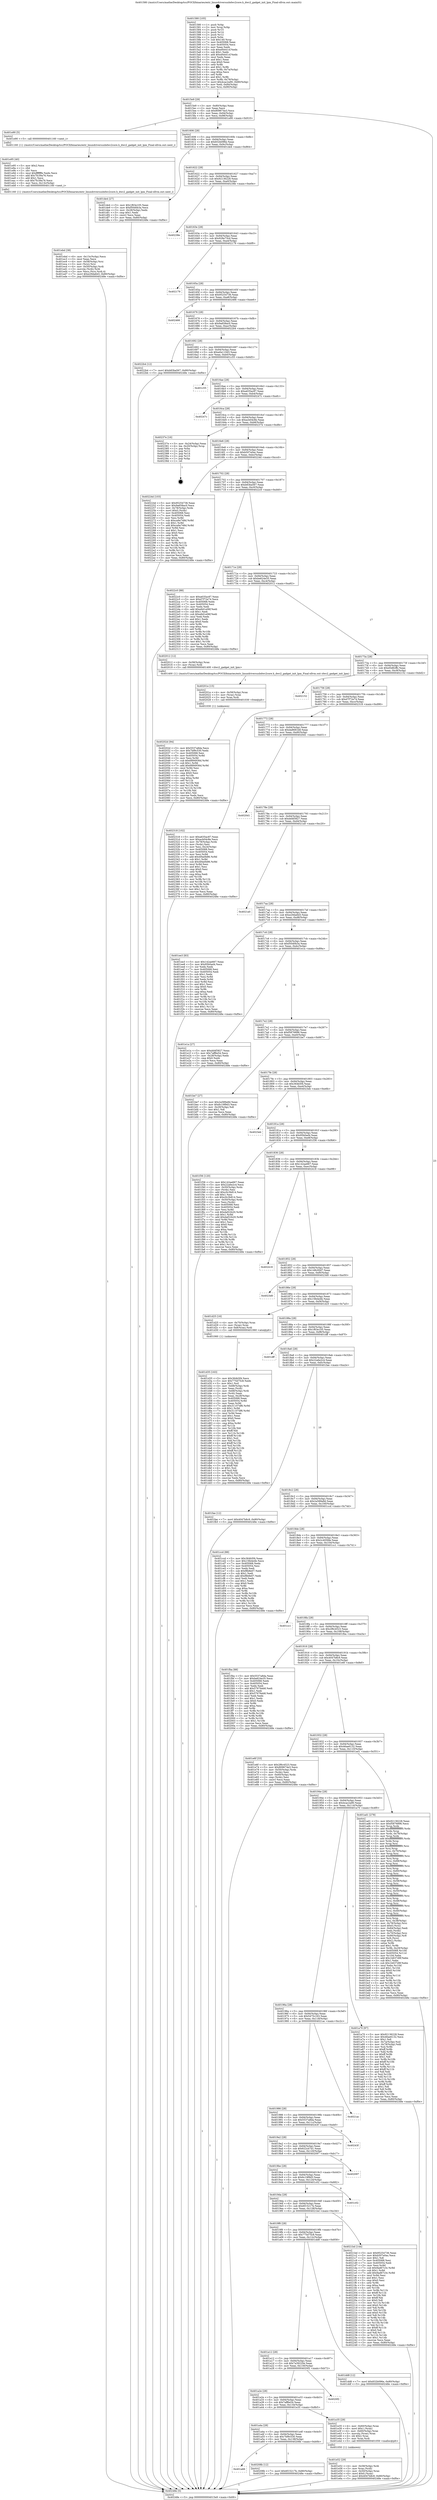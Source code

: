 digraph "0x401580" {
  label = "0x401580 (/mnt/c/Users/mathe/Desktop/tcc/POCII/binaries/extr_linuxdriversusbdwc2core.h_dwc2_gadget_init_lpm_Final-ollvm.out::main(0))"
  labelloc = "t"
  node[shape=record]

  Entry [label="",width=0.3,height=0.3,shape=circle,fillcolor=black,style=filled]
  "0x4015e9" [label="{
     0x4015e9 [29]\l
     | [instrs]\l
     &nbsp;&nbsp;0x4015e9 \<+3\>: mov -0x80(%rbp),%eax\l
     &nbsp;&nbsp;0x4015ec \<+2\>: mov %eax,%ecx\l
     &nbsp;&nbsp;0x4015ee \<+6\>: sub $0x809674e3,%ecx\l
     &nbsp;&nbsp;0x4015f4 \<+6\>: mov %eax,-0x94(%rbp)\l
     &nbsp;&nbsp;0x4015fa \<+6\>: mov %ecx,-0x98(%rbp)\l
     &nbsp;&nbsp;0x401600 \<+6\>: je 0000000000401e90 \<main+0x910\>\l
  }"]
  "0x401e90" [label="{
     0x401e90 [5]\l
     | [instrs]\l
     &nbsp;&nbsp;0x401e90 \<+5\>: call 0000000000401160 \<next_i\>\l
     | [calls]\l
     &nbsp;&nbsp;0x401160 \{1\} (/mnt/c/Users/mathe/Desktop/tcc/POCII/binaries/extr_linuxdriversusbdwc2core.h_dwc2_gadget_init_lpm_Final-ollvm.out::next_i)\l
  }"]
  "0x401606" [label="{
     0x401606 [28]\l
     | [instrs]\l
     &nbsp;&nbsp;0x401606 \<+5\>: jmp 000000000040160b \<main+0x8b\>\l
     &nbsp;&nbsp;0x40160b \<+6\>: mov -0x94(%rbp),%eax\l
     &nbsp;&nbsp;0x401611 \<+5\>: sub $0x832b096e,%eax\l
     &nbsp;&nbsp;0x401616 \<+6\>: mov %eax,-0x9c(%rbp)\l
     &nbsp;&nbsp;0x40161c \<+6\>: je 0000000000401de4 \<main+0x864\>\l
  }"]
  Exit [label="",width=0.3,height=0.3,shape=circle,fillcolor=black,style=filled,peripheries=2]
  "0x401de4" [label="{
     0x401de4 [27]\l
     | [instrs]\l
     &nbsp;&nbsp;0x401de4 \<+5\>: mov $0x1f63e105,%eax\l
     &nbsp;&nbsp;0x401de9 \<+5\>: mov $0xf50d0b3a,%ecx\l
     &nbsp;&nbsp;0x401dee \<+3\>: mov -0x28(%rbp),%edx\l
     &nbsp;&nbsp;0x401df1 \<+3\>: cmp $0x1,%edx\l
     &nbsp;&nbsp;0x401df4 \<+3\>: cmovl %ecx,%eax\l
     &nbsp;&nbsp;0x401df7 \<+3\>: mov %eax,-0x80(%rbp)\l
     &nbsp;&nbsp;0x401dfa \<+5\>: jmp 000000000040248e \<main+0xf0e\>\l
  }"]
  "0x401622" [label="{
     0x401622 [28]\l
     | [instrs]\l
     &nbsp;&nbsp;0x401622 \<+5\>: jmp 0000000000401627 \<main+0xa7\>\l
     &nbsp;&nbsp;0x401627 \<+6\>: mov -0x94(%rbp),%eax\l
     &nbsp;&nbsp;0x40162d \<+5\>: sub $0x92136228,%eax\l
     &nbsp;&nbsp;0x401632 \<+6\>: mov %eax,-0xa0(%rbp)\l
     &nbsp;&nbsp;0x401638 \<+6\>: je 000000000040238e \<main+0xe0e\>\l
  }"]
  "0x401a66" [label="{
     0x401a66\l
  }", style=dashed]
  "0x40238e" [label="{
     0x40238e\l
  }", style=dashed]
  "0x40163e" [label="{
     0x40163e [28]\l
     | [instrs]\l
     &nbsp;&nbsp;0x40163e \<+5\>: jmp 0000000000401643 \<main+0xc3\>\l
     &nbsp;&nbsp;0x401643 \<+6\>: mov -0x94(%rbp),%eax\l
     &nbsp;&nbsp;0x401649 \<+5\>: sub $0x928e73cd,%eax\l
     &nbsp;&nbsp;0x40164e \<+6\>: mov %eax,-0xa4(%rbp)\l
     &nbsp;&nbsp;0x401654 \<+6\>: je 0000000000402179 \<main+0xbf9\>\l
  }"]
  "0x40208b" [label="{
     0x40208b [12]\l
     | [instrs]\l
     &nbsp;&nbsp;0x40208b \<+7\>: movl $0x6f15217b,-0x80(%rbp)\l
     &nbsp;&nbsp;0x402092 \<+5\>: jmp 000000000040248e \<main+0xf0e\>\l
  }"]
  "0x402179" [label="{
     0x402179\l
  }", style=dashed]
  "0x40165a" [label="{
     0x40165a [28]\l
     | [instrs]\l
     &nbsp;&nbsp;0x40165a \<+5\>: jmp 000000000040165f \<main+0xdf\>\l
     &nbsp;&nbsp;0x40165f \<+6\>: mov -0x94(%rbp),%eax\l
     &nbsp;&nbsp;0x401665 \<+5\>: sub $0x95254736,%eax\l
     &nbsp;&nbsp;0x40166a \<+6\>: mov %eax,-0xa8(%rbp)\l
     &nbsp;&nbsp;0x401670 \<+6\>: je 0000000000402466 \<main+0xee6\>\l
  }"]
  "0x40202d" [label="{
     0x40202d [94]\l
     | [instrs]\l
     &nbsp;&nbsp;0x40202d \<+5\>: mov $0x5537a8da,%ecx\l
     &nbsp;&nbsp;0x402032 \<+5\>: mov $0x7bf9c530,%edx\l
     &nbsp;&nbsp;0x402037 \<+7\>: mov 0x405068,%esi\l
     &nbsp;&nbsp;0x40203e \<+8\>: mov 0x405054,%r8d\l
     &nbsp;&nbsp;0x402046 \<+3\>: mov %esi,%r9d\l
     &nbsp;&nbsp;0x402049 \<+7\>: sub $0x6894936d,%r9d\l
     &nbsp;&nbsp;0x402050 \<+4\>: sub $0x1,%r9d\l
     &nbsp;&nbsp;0x402054 \<+7\>: add $0x6894936d,%r9d\l
     &nbsp;&nbsp;0x40205b \<+4\>: imul %r9d,%esi\l
     &nbsp;&nbsp;0x40205f \<+3\>: and $0x1,%esi\l
     &nbsp;&nbsp;0x402062 \<+3\>: cmp $0x0,%esi\l
     &nbsp;&nbsp;0x402065 \<+4\>: sete %r10b\l
     &nbsp;&nbsp;0x402069 \<+4\>: cmp $0xa,%r8d\l
     &nbsp;&nbsp;0x40206d \<+4\>: setl %r11b\l
     &nbsp;&nbsp;0x402071 \<+3\>: mov %r10b,%bl\l
     &nbsp;&nbsp;0x402074 \<+3\>: and %r11b,%bl\l
     &nbsp;&nbsp;0x402077 \<+3\>: xor %r11b,%r10b\l
     &nbsp;&nbsp;0x40207a \<+3\>: or %r10b,%bl\l
     &nbsp;&nbsp;0x40207d \<+3\>: test $0x1,%bl\l
     &nbsp;&nbsp;0x402080 \<+3\>: cmovne %edx,%ecx\l
     &nbsp;&nbsp;0x402083 \<+3\>: mov %ecx,-0x80(%rbp)\l
     &nbsp;&nbsp;0x402086 \<+5\>: jmp 000000000040248e \<main+0xf0e\>\l
  }"]
  "0x402466" [label="{
     0x402466\l
  }", style=dashed]
  "0x401676" [label="{
     0x401676 [28]\l
     | [instrs]\l
     &nbsp;&nbsp;0x401676 \<+5\>: jmp 000000000040167b \<main+0xfb\>\l
     &nbsp;&nbsp;0x40167b \<+6\>: mov -0x94(%rbp),%eax\l
     &nbsp;&nbsp;0x401681 \<+5\>: sub $0x9a658ac0,%eax\l
     &nbsp;&nbsp;0x401686 \<+6\>: mov %eax,-0xac(%rbp)\l
     &nbsp;&nbsp;0x40168c \<+6\>: je 00000000004022b4 \<main+0xd34\>\l
  }"]
  "0x40201e" [label="{
     0x40201e [15]\l
     | [instrs]\l
     &nbsp;&nbsp;0x40201e \<+4\>: mov -0x58(%rbp),%rax\l
     &nbsp;&nbsp;0x402022 \<+3\>: mov (%rax),%rax\l
     &nbsp;&nbsp;0x402025 \<+3\>: mov %rax,%rdi\l
     &nbsp;&nbsp;0x402028 \<+5\>: call 0000000000401030 \<free@plt\>\l
     | [calls]\l
     &nbsp;&nbsp;0x401030 \{1\} (unknown)\l
  }"]
  "0x4022b4" [label="{
     0x4022b4 [12]\l
     | [instrs]\l
     &nbsp;&nbsp;0x4022b4 \<+7\>: movl $0xb83ba567,-0x80(%rbp)\l
     &nbsp;&nbsp;0x4022bb \<+5\>: jmp 000000000040248e \<main+0xf0e\>\l
  }"]
  "0x401692" [label="{
     0x401692 [28]\l
     | [instrs]\l
     &nbsp;&nbsp;0x401692 \<+5\>: jmp 0000000000401697 \<main+0x117\>\l
     &nbsp;&nbsp;0x401697 \<+6\>: mov -0x94(%rbp),%eax\l
     &nbsp;&nbsp;0x40169d \<+5\>: sub $0xa0a110d3,%eax\l
     &nbsp;&nbsp;0x4016a2 \<+6\>: mov %eax,-0xb0(%rbp)\l
     &nbsp;&nbsp;0x4016a8 \<+6\>: je 0000000000401c55 \<main+0x6d5\>\l
  }"]
  "0x401ebd" [label="{
     0x401ebd [38]\l
     | [instrs]\l
     &nbsp;&nbsp;0x401ebd \<+6\>: mov -0x13c(%rbp),%ecx\l
     &nbsp;&nbsp;0x401ec3 \<+3\>: imul %eax,%ecx\l
     &nbsp;&nbsp;0x401ec6 \<+4\>: mov -0x58(%rbp),%rsi\l
     &nbsp;&nbsp;0x401eca \<+3\>: mov (%rsi),%rsi\l
     &nbsp;&nbsp;0x401ecd \<+4\>: mov -0x50(%rbp),%rdi\l
     &nbsp;&nbsp;0x401ed1 \<+3\>: movslq (%rdi),%rdi\l
     &nbsp;&nbsp;0x401ed4 \<+3\>: mov %ecx,(%rsi,%rdi,4)\l
     &nbsp;&nbsp;0x401ed7 \<+7\>: movl $0xe29da6d3,-0x80(%rbp)\l
     &nbsp;&nbsp;0x401ede \<+5\>: jmp 000000000040248e \<main+0xf0e\>\l
  }"]
  "0x401c55" [label="{
     0x401c55\l
  }", style=dashed]
  "0x4016ae" [label="{
     0x4016ae [28]\l
     | [instrs]\l
     &nbsp;&nbsp;0x4016ae \<+5\>: jmp 00000000004016b3 \<main+0x133\>\l
     &nbsp;&nbsp;0x4016b3 \<+6\>: mov -0x94(%rbp),%eax\l
     &nbsp;&nbsp;0x4016b9 \<+5\>: sub $0xa635ac87,%eax\l
     &nbsp;&nbsp;0x4016be \<+6\>: mov %eax,-0xb4(%rbp)\l
     &nbsp;&nbsp;0x4016c4 \<+6\>: je 000000000040247c \<main+0xefc\>\l
  }"]
  "0x401e95" [label="{
     0x401e95 [40]\l
     | [instrs]\l
     &nbsp;&nbsp;0x401e95 \<+5\>: mov $0x2,%ecx\l
     &nbsp;&nbsp;0x401e9a \<+1\>: cltd\l
     &nbsp;&nbsp;0x401e9b \<+2\>: idiv %ecx\l
     &nbsp;&nbsp;0x401e9d \<+6\>: imul $0xfffffffe,%edx,%ecx\l
     &nbsp;&nbsp;0x401ea3 \<+6\>: add $0x7fc39a76,%ecx\l
     &nbsp;&nbsp;0x401ea9 \<+3\>: add $0x1,%ecx\l
     &nbsp;&nbsp;0x401eac \<+6\>: sub $0x7fc39a76,%ecx\l
     &nbsp;&nbsp;0x401eb2 \<+6\>: mov %ecx,-0x13c(%rbp)\l
     &nbsp;&nbsp;0x401eb8 \<+5\>: call 0000000000401160 \<next_i\>\l
     | [calls]\l
     &nbsp;&nbsp;0x401160 \{1\} (/mnt/c/Users/mathe/Desktop/tcc/POCII/binaries/extr_linuxdriversusbdwc2core.h_dwc2_gadget_init_lpm_Final-ollvm.out::next_i)\l
  }"]
  "0x40247c" [label="{
     0x40247c\l
  }", style=dashed]
  "0x4016ca" [label="{
     0x4016ca [28]\l
     | [instrs]\l
     &nbsp;&nbsp;0x4016ca \<+5\>: jmp 00000000004016cf \<main+0x14f\>\l
     &nbsp;&nbsp;0x4016cf \<+6\>: mov -0x94(%rbp),%eax\l
     &nbsp;&nbsp;0x4016d5 \<+5\>: sub $0xacb04c8e,%eax\l
     &nbsp;&nbsp;0x4016da \<+6\>: mov %eax,-0xb8(%rbp)\l
     &nbsp;&nbsp;0x4016e0 \<+6\>: je 000000000040237e \<main+0xdfe\>\l
  }"]
  "0x401e52" [label="{
     0x401e52 [29]\l
     | [instrs]\l
     &nbsp;&nbsp;0x401e52 \<+4\>: mov -0x58(%rbp),%rdi\l
     &nbsp;&nbsp;0x401e56 \<+3\>: mov %rax,(%rdi)\l
     &nbsp;&nbsp;0x401e59 \<+4\>: mov -0x50(%rbp),%rax\l
     &nbsp;&nbsp;0x401e5d \<+6\>: movl $0x0,(%rax)\l
     &nbsp;&nbsp;0x401e63 \<+7\>: movl $0x4047b8c9,-0x80(%rbp)\l
     &nbsp;&nbsp;0x401e6a \<+5\>: jmp 000000000040248e \<main+0xf0e\>\l
  }"]
  "0x40237e" [label="{
     0x40237e [16]\l
     | [instrs]\l
     &nbsp;&nbsp;0x40237e \<+3\>: mov -0x24(%rbp),%eax\l
     &nbsp;&nbsp;0x402381 \<+4\>: lea -0x20(%rbp),%rsp\l
     &nbsp;&nbsp;0x402385 \<+1\>: pop %rbx\l
     &nbsp;&nbsp;0x402386 \<+2\>: pop %r12\l
     &nbsp;&nbsp;0x402388 \<+2\>: pop %r14\l
     &nbsp;&nbsp;0x40238a \<+2\>: pop %r15\l
     &nbsp;&nbsp;0x40238c \<+1\>: pop %rbp\l
     &nbsp;&nbsp;0x40238d \<+1\>: ret\l
  }"]
  "0x4016e6" [label="{
     0x4016e6 [28]\l
     | [instrs]\l
     &nbsp;&nbsp;0x4016e6 \<+5\>: jmp 00000000004016eb \<main+0x16b\>\l
     &nbsp;&nbsp;0x4016eb \<+6\>: mov -0x94(%rbp),%eax\l
     &nbsp;&nbsp;0x4016f1 \<+5\>: sub $0xb507e0ac,%eax\l
     &nbsp;&nbsp;0x4016f6 \<+6\>: mov %eax,-0xbc(%rbp)\l
     &nbsp;&nbsp;0x4016fc \<+6\>: je 000000000040224d \<main+0xccd\>\l
  }"]
  "0x401a4a" [label="{
     0x401a4a [28]\l
     | [instrs]\l
     &nbsp;&nbsp;0x401a4a \<+5\>: jmp 0000000000401a4f \<main+0x4cf\>\l
     &nbsp;&nbsp;0x401a4f \<+6\>: mov -0x94(%rbp),%eax\l
     &nbsp;&nbsp;0x401a55 \<+5\>: sub $0x7bf9c530,%eax\l
     &nbsp;&nbsp;0x401a5a \<+6\>: mov %eax,-0x138(%rbp)\l
     &nbsp;&nbsp;0x401a60 \<+6\>: je 000000000040208b \<main+0xb0b\>\l
  }"]
  "0x40224d" [label="{
     0x40224d [103]\l
     | [instrs]\l
     &nbsp;&nbsp;0x40224d \<+5\>: mov $0x95254736,%eax\l
     &nbsp;&nbsp;0x402252 \<+5\>: mov $0x9a658ac0,%ecx\l
     &nbsp;&nbsp;0x402257 \<+4\>: mov -0x78(%rbp),%rdx\l
     &nbsp;&nbsp;0x40225b \<+6\>: movl $0x0,(%rdx)\l
     &nbsp;&nbsp;0x402261 \<+7\>: mov 0x405068,%esi\l
     &nbsp;&nbsp;0x402268 \<+7\>: mov 0x405054,%edi\l
     &nbsp;&nbsp;0x40226f \<+3\>: mov %esi,%r8d\l
     &nbsp;&nbsp;0x402272 \<+7\>: sub $0xca9a748d,%r8d\l
     &nbsp;&nbsp;0x402279 \<+4\>: sub $0x1,%r8d\l
     &nbsp;&nbsp;0x40227d \<+7\>: add $0xca9a748d,%r8d\l
     &nbsp;&nbsp;0x402284 \<+4\>: imul %r8d,%esi\l
     &nbsp;&nbsp;0x402288 \<+3\>: and $0x1,%esi\l
     &nbsp;&nbsp;0x40228b \<+3\>: cmp $0x0,%esi\l
     &nbsp;&nbsp;0x40228e \<+4\>: sete %r9b\l
     &nbsp;&nbsp;0x402292 \<+3\>: cmp $0xa,%edi\l
     &nbsp;&nbsp;0x402295 \<+4\>: setl %r10b\l
     &nbsp;&nbsp;0x402299 \<+3\>: mov %r9b,%r11b\l
     &nbsp;&nbsp;0x40229c \<+3\>: and %r10b,%r11b\l
     &nbsp;&nbsp;0x40229f \<+3\>: xor %r10b,%r9b\l
     &nbsp;&nbsp;0x4022a2 \<+3\>: or %r9b,%r11b\l
     &nbsp;&nbsp;0x4022a5 \<+4\>: test $0x1,%r11b\l
     &nbsp;&nbsp;0x4022a9 \<+3\>: cmovne %ecx,%eax\l
     &nbsp;&nbsp;0x4022ac \<+3\>: mov %eax,-0x80(%rbp)\l
     &nbsp;&nbsp;0x4022af \<+5\>: jmp 000000000040248e \<main+0xf0e\>\l
  }"]
  "0x401702" [label="{
     0x401702 [28]\l
     | [instrs]\l
     &nbsp;&nbsp;0x401702 \<+5\>: jmp 0000000000401707 \<main+0x187\>\l
     &nbsp;&nbsp;0x401707 \<+6\>: mov -0x94(%rbp),%eax\l
     &nbsp;&nbsp;0x40170d \<+5\>: sub $0xb83ba567,%eax\l
     &nbsp;&nbsp;0x401712 \<+6\>: mov %eax,-0xc0(%rbp)\l
     &nbsp;&nbsp;0x401718 \<+6\>: je 00000000004022c0 \<main+0xd40\>\l
  }"]
  "0x401e35" [label="{
     0x401e35 [29]\l
     | [instrs]\l
     &nbsp;&nbsp;0x401e35 \<+4\>: mov -0x60(%rbp),%rax\l
     &nbsp;&nbsp;0x401e39 \<+6\>: movl $0x1,(%rax)\l
     &nbsp;&nbsp;0x401e3f \<+4\>: mov -0x60(%rbp),%rax\l
     &nbsp;&nbsp;0x401e43 \<+3\>: movslq (%rax),%rax\l
     &nbsp;&nbsp;0x401e46 \<+4\>: shl $0x2,%rax\l
     &nbsp;&nbsp;0x401e4a \<+3\>: mov %rax,%rdi\l
     &nbsp;&nbsp;0x401e4d \<+5\>: call 0000000000401050 \<malloc@plt\>\l
     | [calls]\l
     &nbsp;&nbsp;0x401050 \{1\} (unknown)\l
  }"]
  "0x4022c0" [label="{
     0x4022c0 [88]\l
     | [instrs]\l
     &nbsp;&nbsp;0x4022c0 \<+5\>: mov $0xa635ac87,%eax\l
     &nbsp;&nbsp;0x4022c5 \<+5\>: mov $0xd7f72e74,%ecx\l
     &nbsp;&nbsp;0x4022ca \<+7\>: mov 0x405068,%edx\l
     &nbsp;&nbsp;0x4022d1 \<+7\>: mov 0x405054,%esi\l
     &nbsp;&nbsp;0x4022d8 \<+2\>: mov %edx,%edi\l
     &nbsp;&nbsp;0x4022da \<+6\>: add $0xe6d1e06f,%edi\l
     &nbsp;&nbsp;0x4022e0 \<+3\>: sub $0x1,%edi\l
     &nbsp;&nbsp;0x4022e3 \<+6\>: sub $0xe6d1e06f,%edi\l
     &nbsp;&nbsp;0x4022e9 \<+3\>: imul %edi,%edx\l
     &nbsp;&nbsp;0x4022ec \<+3\>: and $0x1,%edx\l
     &nbsp;&nbsp;0x4022ef \<+3\>: cmp $0x0,%edx\l
     &nbsp;&nbsp;0x4022f2 \<+4\>: sete %r8b\l
     &nbsp;&nbsp;0x4022f6 \<+3\>: cmp $0xa,%esi\l
     &nbsp;&nbsp;0x4022f9 \<+4\>: setl %r9b\l
     &nbsp;&nbsp;0x4022fd \<+3\>: mov %r8b,%r10b\l
     &nbsp;&nbsp;0x402300 \<+3\>: and %r9b,%r10b\l
     &nbsp;&nbsp;0x402303 \<+3\>: xor %r9b,%r8b\l
     &nbsp;&nbsp;0x402306 \<+3\>: or %r8b,%r10b\l
     &nbsp;&nbsp;0x402309 \<+4\>: test $0x1,%r10b\l
     &nbsp;&nbsp;0x40230d \<+3\>: cmovne %ecx,%eax\l
     &nbsp;&nbsp;0x402310 \<+3\>: mov %eax,-0x80(%rbp)\l
     &nbsp;&nbsp;0x402313 \<+5\>: jmp 000000000040248e \<main+0xf0e\>\l
  }"]
  "0x40171e" [label="{
     0x40171e [28]\l
     | [instrs]\l
     &nbsp;&nbsp;0x40171e \<+5\>: jmp 0000000000401723 \<main+0x1a3\>\l
     &nbsp;&nbsp;0x401723 \<+6\>: mov -0x94(%rbp),%eax\l
     &nbsp;&nbsp;0x401729 \<+5\>: sub $0xbe624e35,%eax\l
     &nbsp;&nbsp;0x40172e \<+6\>: mov %eax,-0xc4(%rbp)\l
     &nbsp;&nbsp;0x401734 \<+6\>: je 0000000000402012 \<main+0xa92\>\l
  }"]
  "0x401a2e" [label="{
     0x401a2e [28]\l
     | [instrs]\l
     &nbsp;&nbsp;0x401a2e \<+5\>: jmp 0000000000401a33 \<main+0x4b3\>\l
     &nbsp;&nbsp;0x401a33 \<+6\>: mov -0x94(%rbp),%eax\l
     &nbsp;&nbsp;0x401a39 \<+5\>: sub $0x7aff6e54,%eax\l
     &nbsp;&nbsp;0x401a3e \<+6\>: mov %eax,-0x134(%rbp)\l
     &nbsp;&nbsp;0x401a44 \<+6\>: je 0000000000401e35 \<main+0x8b5\>\l
  }"]
  "0x402012" [label="{
     0x402012 [12]\l
     | [instrs]\l
     &nbsp;&nbsp;0x402012 \<+4\>: mov -0x58(%rbp),%rax\l
     &nbsp;&nbsp;0x402016 \<+3\>: mov (%rax),%rdi\l
     &nbsp;&nbsp;0x402019 \<+5\>: call 0000000000401400 \<dwc2_gadget_init_lpm\>\l
     | [calls]\l
     &nbsp;&nbsp;0x401400 \{1\} (/mnt/c/Users/mathe/Desktop/tcc/POCII/binaries/extr_linuxdriversusbdwc2core.h_dwc2_gadget_init_lpm_Final-ollvm.out::dwc2_gadget_init_lpm)\l
  }"]
  "0x40173a" [label="{
     0x40173a [28]\l
     | [instrs]\l
     &nbsp;&nbsp;0x40173a \<+5\>: jmp 000000000040173f \<main+0x1bf\>\l
     &nbsp;&nbsp;0x40173f \<+6\>: mov -0x94(%rbp),%eax\l
     &nbsp;&nbsp;0x401745 \<+5\>: sub $0xd5d82ffc,%eax\l
     &nbsp;&nbsp;0x40174a \<+6\>: mov %eax,-0xc8(%rbp)\l
     &nbsp;&nbsp;0x401750 \<+6\>: je 0000000000402152 \<main+0xbd2\>\l
  }"]
  "0x4020f2" [label="{
     0x4020f2\l
  }", style=dashed]
  "0x402152" [label="{
     0x402152\l
  }", style=dashed]
  "0x401756" [label="{
     0x401756 [28]\l
     | [instrs]\l
     &nbsp;&nbsp;0x401756 \<+5\>: jmp 000000000040175b \<main+0x1db\>\l
     &nbsp;&nbsp;0x40175b \<+6\>: mov -0x94(%rbp),%eax\l
     &nbsp;&nbsp;0x401761 \<+5\>: sub $0xd7f72e74,%eax\l
     &nbsp;&nbsp;0x401766 \<+6\>: mov %eax,-0xcc(%rbp)\l
     &nbsp;&nbsp;0x40176c \<+6\>: je 0000000000402318 \<main+0xd98\>\l
  }"]
  "0x401a12" [label="{
     0x401a12 [28]\l
     | [instrs]\l
     &nbsp;&nbsp;0x401a12 \<+5\>: jmp 0000000000401a17 \<main+0x497\>\l
     &nbsp;&nbsp;0x401a17 \<+6\>: mov -0x94(%rbp),%eax\l
     &nbsp;&nbsp;0x401a1d \<+5\>: sub $0x7a39220e,%eax\l
     &nbsp;&nbsp;0x401a22 \<+6\>: mov %eax,-0x130(%rbp)\l
     &nbsp;&nbsp;0x401a28 \<+6\>: je 00000000004020f2 \<main+0xb72\>\l
  }"]
  "0x402318" [label="{
     0x402318 [102]\l
     | [instrs]\l
     &nbsp;&nbsp;0x402318 \<+5\>: mov $0xa635ac87,%eax\l
     &nbsp;&nbsp;0x40231d \<+5\>: mov $0xacb04c8e,%ecx\l
     &nbsp;&nbsp;0x402322 \<+4\>: mov -0x78(%rbp),%rdx\l
     &nbsp;&nbsp;0x402326 \<+2\>: mov (%rdx),%esi\l
     &nbsp;&nbsp;0x402328 \<+3\>: mov %esi,-0x24(%rbp)\l
     &nbsp;&nbsp;0x40232b \<+7\>: mov 0x405068,%esi\l
     &nbsp;&nbsp;0x402332 \<+7\>: mov 0x405054,%edi\l
     &nbsp;&nbsp;0x402339 \<+3\>: mov %esi,%r8d\l
     &nbsp;&nbsp;0x40233c \<+7\>: add $0x4f4a0b86,%r8d\l
     &nbsp;&nbsp;0x402343 \<+4\>: sub $0x1,%r8d\l
     &nbsp;&nbsp;0x402347 \<+7\>: sub $0x4f4a0b86,%r8d\l
     &nbsp;&nbsp;0x40234e \<+4\>: imul %r8d,%esi\l
     &nbsp;&nbsp;0x402352 \<+3\>: and $0x1,%esi\l
     &nbsp;&nbsp;0x402355 \<+3\>: cmp $0x0,%esi\l
     &nbsp;&nbsp;0x402358 \<+4\>: sete %r9b\l
     &nbsp;&nbsp;0x40235c \<+3\>: cmp $0xa,%edi\l
     &nbsp;&nbsp;0x40235f \<+4\>: setl %r10b\l
     &nbsp;&nbsp;0x402363 \<+3\>: mov %r9b,%r11b\l
     &nbsp;&nbsp;0x402366 \<+3\>: and %r10b,%r11b\l
     &nbsp;&nbsp;0x402369 \<+3\>: xor %r10b,%r9b\l
     &nbsp;&nbsp;0x40236c \<+3\>: or %r9b,%r11b\l
     &nbsp;&nbsp;0x40236f \<+4\>: test $0x1,%r11b\l
     &nbsp;&nbsp;0x402373 \<+3\>: cmovne %ecx,%eax\l
     &nbsp;&nbsp;0x402376 \<+3\>: mov %eax,-0x80(%rbp)\l
     &nbsp;&nbsp;0x402379 \<+5\>: jmp 000000000040248e \<main+0xf0e\>\l
  }"]
  "0x401772" [label="{
     0x401772 [28]\l
     | [instrs]\l
     &nbsp;&nbsp;0x401772 \<+5\>: jmp 0000000000401777 \<main+0x1f7\>\l
     &nbsp;&nbsp;0x401777 \<+6\>: mov -0x94(%rbp),%eax\l
     &nbsp;&nbsp;0x40177d \<+5\>: sub $0xda8681b8,%eax\l
     &nbsp;&nbsp;0x401782 \<+6\>: mov %eax,-0xd0(%rbp)\l
     &nbsp;&nbsp;0x401788 \<+6\>: je 00000000004020d1 \<main+0xb51\>\l
  }"]
  "0x401dd8" [label="{
     0x401dd8 [12]\l
     | [instrs]\l
     &nbsp;&nbsp;0x401dd8 \<+7\>: movl $0x832b096e,-0x80(%rbp)\l
     &nbsp;&nbsp;0x401ddf \<+5\>: jmp 000000000040248e \<main+0xf0e\>\l
  }"]
  "0x4020d1" [label="{
     0x4020d1\l
  }", style=dashed]
  "0x40178e" [label="{
     0x40178e [28]\l
     | [instrs]\l
     &nbsp;&nbsp;0x40178e \<+5\>: jmp 0000000000401793 \<main+0x213\>\l
     &nbsp;&nbsp;0x401793 \<+6\>: mov -0x94(%rbp),%eax\l
     &nbsp;&nbsp;0x401799 \<+5\>: sub $0xdd4f3827,%eax\l
     &nbsp;&nbsp;0x40179e \<+6\>: mov %eax,-0xd4(%rbp)\l
     &nbsp;&nbsp;0x4017a4 \<+6\>: je 00000000004021a0 \<main+0xc20\>\l
  }"]
  "0x4019f6" [label="{
     0x4019f6 [28]\l
     | [instrs]\l
     &nbsp;&nbsp;0x4019f6 \<+5\>: jmp 00000000004019fb \<main+0x47b\>\l
     &nbsp;&nbsp;0x4019fb \<+6\>: mov -0x94(%rbp),%eax\l
     &nbsp;&nbsp;0x401a01 \<+5\>: sub $0x775d75c8,%eax\l
     &nbsp;&nbsp;0x401a06 \<+6\>: mov %eax,-0x12c(%rbp)\l
     &nbsp;&nbsp;0x401a0c \<+6\>: je 0000000000401dd8 \<main+0x858\>\l
  }"]
  "0x4021a0" [label="{
     0x4021a0\l
  }", style=dashed]
  "0x4017aa" [label="{
     0x4017aa [28]\l
     | [instrs]\l
     &nbsp;&nbsp;0x4017aa \<+5\>: jmp 00000000004017af \<main+0x22f\>\l
     &nbsp;&nbsp;0x4017af \<+6\>: mov -0x94(%rbp),%eax\l
     &nbsp;&nbsp;0x4017b5 \<+5\>: sub $0xe29da6d3,%eax\l
     &nbsp;&nbsp;0x4017ba \<+6\>: mov %eax,-0xd8(%rbp)\l
     &nbsp;&nbsp;0x4017c0 \<+6\>: je 0000000000401ee3 \<main+0x963\>\l
  }"]
  "0x4021bd" [label="{
     0x4021bd [144]\l
     | [instrs]\l
     &nbsp;&nbsp;0x4021bd \<+5\>: mov $0x95254736,%eax\l
     &nbsp;&nbsp;0x4021c2 \<+5\>: mov $0xb507e0ac,%ecx\l
     &nbsp;&nbsp;0x4021c7 \<+2\>: mov $0x1,%dl\l
     &nbsp;&nbsp;0x4021c9 \<+7\>: mov 0x405068,%esi\l
     &nbsp;&nbsp;0x4021d0 \<+7\>: mov 0x405054,%edi\l
     &nbsp;&nbsp;0x4021d7 \<+3\>: mov %esi,%r8d\l
     &nbsp;&nbsp;0x4021da \<+7\>: sub $0x9ad67c3c,%r8d\l
     &nbsp;&nbsp;0x4021e1 \<+4\>: sub $0x1,%r8d\l
     &nbsp;&nbsp;0x4021e5 \<+7\>: add $0x9ad67c3c,%r8d\l
     &nbsp;&nbsp;0x4021ec \<+4\>: imul %r8d,%esi\l
     &nbsp;&nbsp;0x4021f0 \<+3\>: and $0x1,%esi\l
     &nbsp;&nbsp;0x4021f3 \<+3\>: cmp $0x0,%esi\l
     &nbsp;&nbsp;0x4021f6 \<+4\>: sete %r9b\l
     &nbsp;&nbsp;0x4021fa \<+3\>: cmp $0xa,%edi\l
     &nbsp;&nbsp;0x4021fd \<+4\>: setl %r10b\l
     &nbsp;&nbsp;0x402201 \<+3\>: mov %r9b,%r11b\l
     &nbsp;&nbsp;0x402204 \<+4\>: xor $0xff,%r11b\l
     &nbsp;&nbsp;0x402208 \<+3\>: mov %r10b,%bl\l
     &nbsp;&nbsp;0x40220b \<+3\>: xor $0xff,%bl\l
     &nbsp;&nbsp;0x40220e \<+3\>: xor $0x0,%dl\l
     &nbsp;&nbsp;0x402211 \<+3\>: mov %r11b,%r14b\l
     &nbsp;&nbsp;0x402214 \<+4\>: and $0x0,%r14b\l
     &nbsp;&nbsp;0x402218 \<+3\>: and %dl,%r9b\l
     &nbsp;&nbsp;0x40221b \<+3\>: mov %bl,%r15b\l
     &nbsp;&nbsp;0x40221e \<+4\>: and $0x0,%r15b\l
     &nbsp;&nbsp;0x402222 \<+3\>: and %dl,%r10b\l
     &nbsp;&nbsp;0x402225 \<+3\>: or %r9b,%r14b\l
     &nbsp;&nbsp;0x402228 \<+3\>: or %r10b,%r15b\l
     &nbsp;&nbsp;0x40222b \<+3\>: xor %r15b,%r14b\l
     &nbsp;&nbsp;0x40222e \<+3\>: or %bl,%r11b\l
     &nbsp;&nbsp;0x402231 \<+4\>: xor $0xff,%r11b\l
     &nbsp;&nbsp;0x402235 \<+3\>: or $0x0,%dl\l
     &nbsp;&nbsp;0x402238 \<+3\>: and %dl,%r11b\l
     &nbsp;&nbsp;0x40223b \<+3\>: or %r11b,%r14b\l
     &nbsp;&nbsp;0x40223e \<+4\>: test $0x1,%r14b\l
     &nbsp;&nbsp;0x402242 \<+3\>: cmovne %ecx,%eax\l
     &nbsp;&nbsp;0x402245 \<+3\>: mov %eax,-0x80(%rbp)\l
     &nbsp;&nbsp;0x402248 \<+5\>: jmp 000000000040248e \<main+0xf0e\>\l
  }"]
  "0x401ee3" [label="{
     0x401ee3 [83]\l
     | [instrs]\l
     &nbsp;&nbsp;0x401ee3 \<+5\>: mov $0x142ae667,%eax\l
     &nbsp;&nbsp;0x401ee8 \<+5\>: mov $0x95b0ad4,%ecx\l
     &nbsp;&nbsp;0x401eed \<+2\>: xor %edx,%edx\l
     &nbsp;&nbsp;0x401eef \<+7\>: mov 0x405068,%esi\l
     &nbsp;&nbsp;0x401ef6 \<+7\>: mov 0x405054,%edi\l
     &nbsp;&nbsp;0x401efd \<+3\>: sub $0x1,%edx\l
     &nbsp;&nbsp;0x401f00 \<+3\>: mov %esi,%r8d\l
     &nbsp;&nbsp;0x401f03 \<+3\>: add %edx,%r8d\l
     &nbsp;&nbsp;0x401f06 \<+4\>: imul %r8d,%esi\l
     &nbsp;&nbsp;0x401f0a \<+3\>: and $0x1,%esi\l
     &nbsp;&nbsp;0x401f0d \<+3\>: cmp $0x0,%esi\l
     &nbsp;&nbsp;0x401f10 \<+4\>: sete %r9b\l
     &nbsp;&nbsp;0x401f14 \<+3\>: cmp $0xa,%edi\l
     &nbsp;&nbsp;0x401f17 \<+4\>: setl %r10b\l
     &nbsp;&nbsp;0x401f1b \<+3\>: mov %r9b,%r11b\l
     &nbsp;&nbsp;0x401f1e \<+3\>: and %r10b,%r11b\l
     &nbsp;&nbsp;0x401f21 \<+3\>: xor %r10b,%r9b\l
     &nbsp;&nbsp;0x401f24 \<+3\>: or %r9b,%r11b\l
     &nbsp;&nbsp;0x401f27 \<+4\>: test $0x1,%r11b\l
     &nbsp;&nbsp;0x401f2b \<+3\>: cmovne %ecx,%eax\l
     &nbsp;&nbsp;0x401f2e \<+3\>: mov %eax,-0x80(%rbp)\l
     &nbsp;&nbsp;0x401f31 \<+5\>: jmp 000000000040248e \<main+0xf0e\>\l
  }"]
  "0x4017c6" [label="{
     0x4017c6 [28]\l
     | [instrs]\l
     &nbsp;&nbsp;0x4017c6 \<+5\>: jmp 00000000004017cb \<main+0x24b\>\l
     &nbsp;&nbsp;0x4017cb \<+6\>: mov -0x94(%rbp),%eax\l
     &nbsp;&nbsp;0x4017d1 \<+5\>: sub $0xf50d0b3a,%eax\l
     &nbsp;&nbsp;0x4017d6 \<+6\>: mov %eax,-0xdc(%rbp)\l
     &nbsp;&nbsp;0x4017dc \<+6\>: je 0000000000401e1a \<main+0x89a\>\l
  }"]
  "0x4019da" [label="{
     0x4019da [28]\l
     | [instrs]\l
     &nbsp;&nbsp;0x4019da \<+5\>: jmp 00000000004019df \<main+0x45f\>\l
     &nbsp;&nbsp;0x4019df \<+6\>: mov -0x94(%rbp),%eax\l
     &nbsp;&nbsp;0x4019e5 \<+5\>: sub $0x6f15217b,%eax\l
     &nbsp;&nbsp;0x4019ea \<+6\>: mov %eax,-0x128(%rbp)\l
     &nbsp;&nbsp;0x4019f0 \<+6\>: je 00000000004021bd \<main+0xc3d\>\l
  }"]
  "0x401e1a" [label="{
     0x401e1a [27]\l
     | [instrs]\l
     &nbsp;&nbsp;0x401e1a \<+5\>: mov $0xdd4f3827,%eax\l
     &nbsp;&nbsp;0x401e1f \<+5\>: mov $0x7aff6e54,%ecx\l
     &nbsp;&nbsp;0x401e24 \<+3\>: mov -0x28(%rbp),%edx\l
     &nbsp;&nbsp;0x401e27 \<+3\>: cmp $0x0,%edx\l
     &nbsp;&nbsp;0x401e2a \<+3\>: cmove %ecx,%eax\l
     &nbsp;&nbsp;0x401e2d \<+3\>: mov %eax,-0x80(%rbp)\l
     &nbsp;&nbsp;0x401e30 \<+5\>: jmp 000000000040248e \<main+0xf0e\>\l
  }"]
  "0x4017e2" [label="{
     0x4017e2 [28]\l
     | [instrs]\l
     &nbsp;&nbsp;0x4017e2 \<+5\>: jmp 00000000004017e7 \<main+0x267\>\l
     &nbsp;&nbsp;0x4017e7 \<+6\>: mov -0x94(%rbp),%eax\l
     &nbsp;&nbsp;0x4017ed \<+5\>: sub $0xf5876896,%eax\l
     &nbsp;&nbsp;0x4017f2 \<+6\>: mov %eax,-0xe0(%rbp)\l
     &nbsp;&nbsp;0x4017f8 \<+6\>: je 0000000000401be7 \<main+0x667\>\l
  }"]
  "0x401c02" [label="{
     0x401c02\l
  }", style=dashed]
  "0x401be7" [label="{
     0x401be7 [27]\l
     | [instrs]\l
     &nbsp;&nbsp;0x401be7 \<+5\>: mov $0x2a589a9d,%eax\l
     &nbsp;&nbsp;0x401bec \<+5\>: mov $0x6c19f9d3,%ecx\l
     &nbsp;&nbsp;0x401bf1 \<+3\>: mov -0x29(%rbp),%dl\l
     &nbsp;&nbsp;0x401bf4 \<+3\>: test $0x1,%dl\l
     &nbsp;&nbsp;0x401bf7 \<+3\>: cmovne %ecx,%eax\l
     &nbsp;&nbsp;0x401bfa \<+3\>: mov %eax,-0x80(%rbp)\l
     &nbsp;&nbsp;0x401bfd \<+5\>: jmp 000000000040248e \<main+0xf0e\>\l
  }"]
  "0x4017fe" [label="{
     0x4017fe [28]\l
     | [instrs]\l
     &nbsp;&nbsp;0x4017fe \<+5\>: jmp 0000000000401803 \<main+0x283\>\l
     &nbsp;&nbsp;0x401803 \<+6\>: mov -0x94(%rbp),%eax\l
     &nbsp;&nbsp;0x401809 \<+5\>: sub $0x364b5f4,%eax\l
     &nbsp;&nbsp;0x40180e \<+6\>: mov %eax,-0xe4(%rbp)\l
     &nbsp;&nbsp;0x401814 \<+6\>: je 00000000004023eb \<main+0xe6b\>\l
  }"]
  "0x4019be" [label="{
     0x4019be [28]\l
     | [instrs]\l
     &nbsp;&nbsp;0x4019be \<+5\>: jmp 00000000004019c3 \<main+0x443\>\l
     &nbsp;&nbsp;0x4019c3 \<+6\>: mov -0x94(%rbp),%eax\l
     &nbsp;&nbsp;0x4019c9 \<+5\>: sub $0x6c19f9d3,%eax\l
     &nbsp;&nbsp;0x4019ce \<+6\>: mov %eax,-0x124(%rbp)\l
     &nbsp;&nbsp;0x4019d4 \<+6\>: je 0000000000401c02 \<main+0x682\>\l
  }"]
  "0x4023eb" [label="{
     0x4023eb\l
  }", style=dashed]
  "0x40181a" [label="{
     0x40181a [28]\l
     | [instrs]\l
     &nbsp;&nbsp;0x40181a \<+5\>: jmp 000000000040181f \<main+0x29f\>\l
     &nbsp;&nbsp;0x40181f \<+6\>: mov -0x94(%rbp),%eax\l
     &nbsp;&nbsp;0x401825 \<+5\>: sub $0x95b0ad4,%eax\l
     &nbsp;&nbsp;0x40182a \<+6\>: mov %eax,-0xe8(%rbp)\l
     &nbsp;&nbsp;0x401830 \<+6\>: je 0000000000401f36 \<main+0x9b6\>\l
  }"]
  "0x402097" [label="{
     0x402097\l
  }", style=dashed]
  "0x401f36" [label="{
     0x401f36 [120]\l
     | [instrs]\l
     &nbsp;&nbsp;0x401f36 \<+5\>: mov $0x142ae667,%eax\l
     &nbsp;&nbsp;0x401f3b \<+5\>: mov $0x22a6e2c4,%ecx\l
     &nbsp;&nbsp;0x401f40 \<+4\>: mov -0x50(%rbp),%rdx\l
     &nbsp;&nbsp;0x401f44 \<+2\>: mov (%rdx),%esi\l
     &nbsp;&nbsp;0x401f46 \<+6\>: add $0xc0c3b814,%esi\l
     &nbsp;&nbsp;0x401f4c \<+3\>: add $0x1,%esi\l
     &nbsp;&nbsp;0x401f4f \<+6\>: sub $0xc0c3b814,%esi\l
     &nbsp;&nbsp;0x401f55 \<+4\>: mov -0x50(%rbp),%rdx\l
     &nbsp;&nbsp;0x401f59 \<+2\>: mov %esi,(%rdx)\l
     &nbsp;&nbsp;0x401f5b \<+7\>: mov 0x405068,%esi\l
     &nbsp;&nbsp;0x401f62 \<+7\>: mov 0x405054,%edi\l
     &nbsp;&nbsp;0x401f69 \<+3\>: mov %esi,%r8d\l
     &nbsp;&nbsp;0x401f6c \<+7\>: sub $0xdaf22b20,%r8d\l
     &nbsp;&nbsp;0x401f73 \<+4\>: sub $0x1,%r8d\l
     &nbsp;&nbsp;0x401f77 \<+7\>: add $0xdaf22b20,%r8d\l
     &nbsp;&nbsp;0x401f7e \<+4\>: imul %r8d,%esi\l
     &nbsp;&nbsp;0x401f82 \<+3\>: and $0x1,%esi\l
     &nbsp;&nbsp;0x401f85 \<+3\>: cmp $0x0,%esi\l
     &nbsp;&nbsp;0x401f88 \<+4\>: sete %r9b\l
     &nbsp;&nbsp;0x401f8c \<+3\>: cmp $0xa,%edi\l
     &nbsp;&nbsp;0x401f8f \<+4\>: setl %r10b\l
     &nbsp;&nbsp;0x401f93 \<+3\>: mov %r9b,%r11b\l
     &nbsp;&nbsp;0x401f96 \<+3\>: and %r10b,%r11b\l
     &nbsp;&nbsp;0x401f99 \<+3\>: xor %r10b,%r9b\l
     &nbsp;&nbsp;0x401f9c \<+3\>: or %r9b,%r11b\l
     &nbsp;&nbsp;0x401f9f \<+4\>: test $0x1,%r11b\l
     &nbsp;&nbsp;0x401fa3 \<+3\>: cmovne %ecx,%eax\l
     &nbsp;&nbsp;0x401fa6 \<+3\>: mov %eax,-0x80(%rbp)\l
     &nbsp;&nbsp;0x401fa9 \<+5\>: jmp 000000000040248e \<main+0xf0e\>\l
  }"]
  "0x401836" [label="{
     0x401836 [28]\l
     | [instrs]\l
     &nbsp;&nbsp;0x401836 \<+5\>: jmp 000000000040183b \<main+0x2bb\>\l
     &nbsp;&nbsp;0x40183b \<+6\>: mov -0x94(%rbp),%eax\l
     &nbsp;&nbsp;0x401841 \<+5\>: sub $0x142ae667,%eax\l
     &nbsp;&nbsp;0x401846 \<+6\>: mov %eax,-0xec(%rbp)\l
     &nbsp;&nbsp;0x40184c \<+6\>: je 0000000000402418 \<main+0xe98\>\l
  }"]
  "0x4019a2" [label="{
     0x4019a2 [28]\l
     | [instrs]\l
     &nbsp;&nbsp;0x4019a2 \<+5\>: jmp 00000000004019a7 \<main+0x427\>\l
     &nbsp;&nbsp;0x4019a7 \<+6\>: mov -0x94(%rbp),%eax\l
     &nbsp;&nbsp;0x4019ad \<+5\>: sub $0x622cb7d1,%eax\l
     &nbsp;&nbsp;0x4019b2 \<+6\>: mov %eax,-0x120(%rbp)\l
     &nbsp;&nbsp;0x4019b8 \<+6\>: je 0000000000402097 \<main+0xb17\>\l
  }"]
  "0x402418" [label="{
     0x402418\l
  }", style=dashed]
  "0x401852" [label="{
     0x401852 [28]\l
     | [instrs]\l
     &nbsp;&nbsp;0x401852 \<+5\>: jmp 0000000000401857 \<main+0x2d7\>\l
     &nbsp;&nbsp;0x401857 \<+6\>: mov -0x94(%rbp),%eax\l
     &nbsp;&nbsp;0x40185d \<+5\>: sub $0x148c00d7,%eax\l
     &nbsp;&nbsp;0x401862 \<+6\>: mov %eax,-0xf0(%rbp)\l
     &nbsp;&nbsp;0x401868 \<+6\>: je 00000000004023d0 \<main+0xe50\>\l
  }"]
  "0x40243f" [label="{
     0x40243f\l
  }", style=dashed]
  "0x4023d0" [label="{
     0x4023d0\l
  }", style=dashed]
  "0x40186e" [label="{
     0x40186e [28]\l
     | [instrs]\l
     &nbsp;&nbsp;0x40186e \<+5\>: jmp 0000000000401873 \<main+0x2f3\>\l
     &nbsp;&nbsp;0x401873 \<+6\>: mov -0x94(%rbp),%eax\l
     &nbsp;&nbsp;0x401879 \<+5\>: sub $0x15fe4e4b,%eax\l
     &nbsp;&nbsp;0x40187e \<+6\>: mov %eax,-0xf4(%rbp)\l
     &nbsp;&nbsp;0x401884 \<+6\>: je 0000000000401d25 \<main+0x7a5\>\l
  }"]
  "0x401986" [label="{
     0x401986 [28]\l
     | [instrs]\l
     &nbsp;&nbsp;0x401986 \<+5\>: jmp 000000000040198b \<main+0x40b\>\l
     &nbsp;&nbsp;0x40198b \<+6\>: mov -0x94(%rbp),%eax\l
     &nbsp;&nbsp;0x401991 \<+5\>: sub $0x5537a8da,%eax\l
     &nbsp;&nbsp;0x401996 \<+6\>: mov %eax,-0x11c(%rbp)\l
     &nbsp;&nbsp;0x40199c \<+6\>: je 000000000040243f \<main+0xebf\>\l
  }"]
  "0x401d25" [label="{
     0x401d25 [16]\l
     | [instrs]\l
     &nbsp;&nbsp;0x401d25 \<+4\>: mov -0x70(%rbp),%rax\l
     &nbsp;&nbsp;0x401d29 \<+3\>: mov (%rax),%rax\l
     &nbsp;&nbsp;0x401d2c \<+4\>: mov 0x8(%rax),%rdi\l
     &nbsp;&nbsp;0x401d30 \<+5\>: call 0000000000401060 \<atoi@plt\>\l
     | [calls]\l
     &nbsp;&nbsp;0x401060 \{1\} (unknown)\l
  }"]
  "0x40188a" [label="{
     0x40188a [28]\l
     | [instrs]\l
     &nbsp;&nbsp;0x40188a \<+5\>: jmp 000000000040188f \<main+0x30f\>\l
     &nbsp;&nbsp;0x40188f \<+6\>: mov -0x94(%rbp),%eax\l
     &nbsp;&nbsp;0x401895 \<+5\>: sub $0x1f63e105,%eax\l
     &nbsp;&nbsp;0x40189a \<+6\>: mov %eax,-0xf8(%rbp)\l
     &nbsp;&nbsp;0x4018a0 \<+6\>: je 0000000000401dff \<main+0x87f\>\l
  }"]
  "0x4021ac" [label="{
     0x4021ac\l
  }", style=dashed]
  "0x401dff" [label="{
     0x401dff\l
  }", style=dashed]
  "0x4018a6" [label="{
     0x4018a6 [28]\l
     | [instrs]\l
     &nbsp;&nbsp;0x4018a6 \<+5\>: jmp 00000000004018ab \<main+0x32b\>\l
     &nbsp;&nbsp;0x4018ab \<+6\>: mov -0x94(%rbp),%eax\l
     &nbsp;&nbsp;0x4018b1 \<+5\>: sub $0x22a6e2c4,%eax\l
     &nbsp;&nbsp;0x4018b6 \<+6\>: mov %eax,-0xfc(%rbp)\l
     &nbsp;&nbsp;0x4018bc \<+6\>: je 0000000000401fae \<main+0xa2e\>\l
  }"]
  "0x401d35" [label="{
     0x401d35 [163]\l
     | [instrs]\l
     &nbsp;&nbsp;0x401d35 \<+5\>: mov $0x364b5f4,%ecx\l
     &nbsp;&nbsp;0x401d3a \<+5\>: mov $0x775d75c8,%edx\l
     &nbsp;&nbsp;0x401d3f \<+3\>: mov $0x1,%sil\l
     &nbsp;&nbsp;0x401d42 \<+4\>: mov -0x68(%rbp),%rdi\l
     &nbsp;&nbsp;0x401d46 \<+2\>: mov %eax,(%rdi)\l
     &nbsp;&nbsp;0x401d48 \<+4\>: mov -0x68(%rbp),%rdi\l
     &nbsp;&nbsp;0x401d4c \<+2\>: mov (%rdi),%eax\l
     &nbsp;&nbsp;0x401d4e \<+3\>: mov %eax,-0x28(%rbp)\l
     &nbsp;&nbsp;0x401d51 \<+7\>: mov 0x405068,%eax\l
     &nbsp;&nbsp;0x401d58 \<+8\>: mov 0x405054,%r8d\l
     &nbsp;&nbsp;0x401d60 \<+3\>: mov %eax,%r9d\l
     &nbsp;&nbsp;0x401d63 \<+7\>: add $0x31107df6,%r9d\l
     &nbsp;&nbsp;0x401d6a \<+4\>: sub $0x1,%r9d\l
     &nbsp;&nbsp;0x401d6e \<+7\>: sub $0x31107df6,%r9d\l
     &nbsp;&nbsp;0x401d75 \<+4\>: imul %r9d,%eax\l
     &nbsp;&nbsp;0x401d79 \<+3\>: and $0x1,%eax\l
     &nbsp;&nbsp;0x401d7c \<+3\>: cmp $0x0,%eax\l
     &nbsp;&nbsp;0x401d7f \<+4\>: sete %r10b\l
     &nbsp;&nbsp;0x401d83 \<+4\>: cmp $0xa,%r8d\l
     &nbsp;&nbsp;0x401d87 \<+4\>: setl %r11b\l
     &nbsp;&nbsp;0x401d8b \<+3\>: mov %r10b,%bl\l
     &nbsp;&nbsp;0x401d8e \<+3\>: xor $0xff,%bl\l
     &nbsp;&nbsp;0x401d91 \<+3\>: mov %r11b,%r14b\l
     &nbsp;&nbsp;0x401d94 \<+4\>: xor $0xff,%r14b\l
     &nbsp;&nbsp;0x401d98 \<+4\>: xor $0x1,%sil\l
     &nbsp;&nbsp;0x401d9c \<+3\>: mov %bl,%r15b\l
     &nbsp;&nbsp;0x401d9f \<+4\>: and $0xff,%r15b\l
     &nbsp;&nbsp;0x401da3 \<+3\>: and %sil,%r10b\l
     &nbsp;&nbsp;0x401da6 \<+3\>: mov %r14b,%r12b\l
     &nbsp;&nbsp;0x401da9 \<+4\>: and $0xff,%r12b\l
     &nbsp;&nbsp;0x401dad \<+3\>: and %sil,%r11b\l
     &nbsp;&nbsp;0x401db0 \<+3\>: or %r10b,%r15b\l
     &nbsp;&nbsp;0x401db3 \<+3\>: or %r11b,%r12b\l
     &nbsp;&nbsp;0x401db6 \<+3\>: xor %r12b,%r15b\l
     &nbsp;&nbsp;0x401db9 \<+3\>: or %r14b,%bl\l
     &nbsp;&nbsp;0x401dbc \<+3\>: xor $0xff,%bl\l
     &nbsp;&nbsp;0x401dbf \<+4\>: or $0x1,%sil\l
     &nbsp;&nbsp;0x401dc3 \<+3\>: and %sil,%bl\l
     &nbsp;&nbsp;0x401dc6 \<+3\>: or %bl,%r15b\l
     &nbsp;&nbsp;0x401dc9 \<+4\>: test $0x1,%r15b\l
     &nbsp;&nbsp;0x401dcd \<+3\>: cmovne %edx,%ecx\l
     &nbsp;&nbsp;0x401dd0 \<+3\>: mov %ecx,-0x80(%rbp)\l
     &nbsp;&nbsp;0x401dd3 \<+5\>: jmp 000000000040248e \<main+0xf0e\>\l
  }"]
  "0x401fae" [label="{
     0x401fae [12]\l
     | [instrs]\l
     &nbsp;&nbsp;0x401fae \<+7\>: movl $0x4047b8c9,-0x80(%rbp)\l
     &nbsp;&nbsp;0x401fb5 \<+5\>: jmp 000000000040248e \<main+0xf0e\>\l
  }"]
  "0x4018c2" [label="{
     0x4018c2 [28]\l
     | [instrs]\l
     &nbsp;&nbsp;0x4018c2 \<+5\>: jmp 00000000004018c7 \<main+0x347\>\l
     &nbsp;&nbsp;0x4018c7 \<+6\>: mov -0x94(%rbp),%eax\l
     &nbsp;&nbsp;0x4018cd \<+5\>: sub $0x2a589a9d,%eax\l
     &nbsp;&nbsp;0x4018d2 \<+6\>: mov %eax,-0x100(%rbp)\l
     &nbsp;&nbsp;0x4018d8 \<+6\>: je 0000000000401ccd \<main+0x74d\>\l
  }"]
  "0x401580" [label="{
     0x401580 [105]\l
     | [instrs]\l
     &nbsp;&nbsp;0x401580 \<+1\>: push %rbp\l
     &nbsp;&nbsp;0x401581 \<+3\>: mov %rsp,%rbp\l
     &nbsp;&nbsp;0x401584 \<+2\>: push %r15\l
     &nbsp;&nbsp;0x401586 \<+2\>: push %r14\l
     &nbsp;&nbsp;0x401588 \<+2\>: push %r12\l
     &nbsp;&nbsp;0x40158a \<+1\>: push %rbx\l
     &nbsp;&nbsp;0x40158b \<+7\>: sub $0x140,%rsp\l
     &nbsp;&nbsp;0x401592 \<+7\>: mov 0x405068,%eax\l
     &nbsp;&nbsp;0x401599 \<+7\>: mov 0x405054,%ecx\l
     &nbsp;&nbsp;0x4015a0 \<+2\>: mov %eax,%edx\l
     &nbsp;&nbsp;0x4015a2 \<+6\>: sub $0xef4441cf,%edx\l
     &nbsp;&nbsp;0x4015a8 \<+3\>: sub $0x1,%edx\l
     &nbsp;&nbsp;0x4015ab \<+6\>: add $0xef4441cf,%edx\l
     &nbsp;&nbsp;0x4015b1 \<+3\>: imul %edx,%eax\l
     &nbsp;&nbsp;0x4015b4 \<+3\>: and $0x1,%eax\l
     &nbsp;&nbsp;0x4015b7 \<+3\>: cmp $0x0,%eax\l
     &nbsp;&nbsp;0x4015ba \<+4\>: sete %r8b\l
     &nbsp;&nbsp;0x4015be \<+4\>: and $0x1,%r8b\l
     &nbsp;&nbsp;0x4015c2 \<+4\>: mov %r8b,-0x7a(%rbp)\l
     &nbsp;&nbsp;0x4015c6 \<+3\>: cmp $0xa,%ecx\l
     &nbsp;&nbsp;0x4015c9 \<+4\>: setl %r8b\l
     &nbsp;&nbsp;0x4015cd \<+4\>: and $0x1,%r8b\l
     &nbsp;&nbsp;0x4015d1 \<+4\>: mov %r8b,-0x79(%rbp)\l
     &nbsp;&nbsp;0x4015d5 \<+7\>: movl $0x4cac2a90,-0x80(%rbp)\l
     &nbsp;&nbsp;0x4015dc \<+6\>: mov %edi,-0x84(%rbp)\l
     &nbsp;&nbsp;0x4015e2 \<+7\>: mov %rsi,-0x90(%rbp)\l
  }"]
  "0x401ccd" [label="{
     0x401ccd [88]\l
     | [instrs]\l
     &nbsp;&nbsp;0x401ccd \<+5\>: mov $0x364b5f4,%eax\l
     &nbsp;&nbsp;0x401cd2 \<+5\>: mov $0x15fe4e4b,%ecx\l
     &nbsp;&nbsp;0x401cd7 \<+7\>: mov 0x405068,%edx\l
     &nbsp;&nbsp;0x401cde \<+7\>: mov 0x405054,%esi\l
     &nbsp;&nbsp;0x401ce5 \<+2\>: mov %edx,%edi\l
     &nbsp;&nbsp;0x401ce7 \<+6\>: sub $0xf8b8e07,%edi\l
     &nbsp;&nbsp;0x401ced \<+3\>: sub $0x1,%edi\l
     &nbsp;&nbsp;0x401cf0 \<+6\>: add $0xf8b8e07,%edi\l
     &nbsp;&nbsp;0x401cf6 \<+3\>: imul %edi,%edx\l
     &nbsp;&nbsp;0x401cf9 \<+3\>: and $0x1,%edx\l
     &nbsp;&nbsp;0x401cfc \<+3\>: cmp $0x0,%edx\l
     &nbsp;&nbsp;0x401cff \<+4\>: sete %r8b\l
     &nbsp;&nbsp;0x401d03 \<+3\>: cmp $0xa,%esi\l
     &nbsp;&nbsp;0x401d06 \<+4\>: setl %r9b\l
     &nbsp;&nbsp;0x401d0a \<+3\>: mov %r8b,%r10b\l
     &nbsp;&nbsp;0x401d0d \<+3\>: and %r9b,%r10b\l
     &nbsp;&nbsp;0x401d10 \<+3\>: xor %r9b,%r8b\l
     &nbsp;&nbsp;0x401d13 \<+3\>: or %r8b,%r10b\l
     &nbsp;&nbsp;0x401d16 \<+4\>: test $0x1,%r10b\l
     &nbsp;&nbsp;0x401d1a \<+3\>: cmovne %ecx,%eax\l
     &nbsp;&nbsp;0x401d1d \<+3\>: mov %eax,-0x80(%rbp)\l
     &nbsp;&nbsp;0x401d20 \<+5\>: jmp 000000000040248e \<main+0xf0e\>\l
  }"]
  "0x4018de" [label="{
     0x4018de [28]\l
     | [instrs]\l
     &nbsp;&nbsp;0x4018de \<+5\>: jmp 00000000004018e3 \<main+0x363\>\l
     &nbsp;&nbsp;0x4018e3 \<+6\>: mov -0x94(%rbp),%eax\l
     &nbsp;&nbsp;0x4018e9 \<+5\>: sub $0x2c405fde,%eax\l
     &nbsp;&nbsp;0x4018ee \<+6\>: mov %eax,-0x104(%rbp)\l
     &nbsp;&nbsp;0x4018f4 \<+6\>: je 0000000000401cc1 \<main+0x741\>\l
  }"]
  "0x40248e" [label="{
     0x40248e [5]\l
     | [instrs]\l
     &nbsp;&nbsp;0x40248e \<+5\>: jmp 00000000004015e9 \<main+0x69\>\l
  }"]
  "0x401cc1" [label="{
     0x401cc1\l
  }", style=dashed]
  "0x4018fa" [label="{
     0x4018fa [28]\l
     | [instrs]\l
     &nbsp;&nbsp;0x4018fa \<+5\>: jmp 00000000004018ff \<main+0x37f\>\l
     &nbsp;&nbsp;0x4018ff \<+6\>: mov -0x94(%rbp),%eax\l
     &nbsp;&nbsp;0x401905 \<+5\>: sub $0x2f6c4523,%eax\l
     &nbsp;&nbsp;0x40190a \<+6\>: mov %eax,-0x108(%rbp)\l
     &nbsp;&nbsp;0x401910 \<+6\>: je 0000000000401fba \<main+0xa3a\>\l
  }"]
  "0x40196a" [label="{
     0x40196a [28]\l
     | [instrs]\l
     &nbsp;&nbsp;0x40196a \<+5\>: jmp 000000000040196f \<main+0x3ef\>\l
     &nbsp;&nbsp;0x40196f \<+6\>: mov -0x94(%rbp),%eax\l
     &nbsp;&nbsp;0x401975 \<+5\>: sub $0x5475c163,%eax\l
     &nbsp;&nbsp;0x40197a \<+6\>: mov %eax,-0x118(%rbp)\l
     &nbsp;&nbsp;0x401980 \<+6\>: je 00000000004021ac \<main+0xc2c\>\l
  }"]
  "0x401fba" [label="{
     0x401fba [88]\l
     | [instrs]\l
     &nbsp;&nbsp;0x401fba \<+5\>: mov $0x5537a8da,%eax\l
     &nbsp;&nbsp;0x401fbf \<+5\>: mov $0xbe624e35,%ecx\l
     &nbsp;&nbsp;0x401fc4 \<+7\>: mov 0x405068,%edx\l
     &nbsp;&nbsp;0x401fcb \<+7\>: mov 0x405054,%esi\l
     &nbsp;&nbsp;0x401fd2 \<+2\>: mov %edx,%edi\l
     &nbsp;&nbsp;0x401fd4 \<+6\>: add $0x57676eb8,%edi\l
     &nbsp;&nbsp;0x401fda \<+3\>: sub $0x1,%edi\l
     &nbsp;&nbsp;0x401fdd \<+6\>: sub $0x57676eb8,%edi\l
     &nbsp;&nbsp;0x401fe3 \<+3\>: imul %edi,%edx\l
     &nbsp;&nbsp;0x401fe6 \<+3\>: and $0x1,%edx\l
     &nbsp;&nbsp;0x401fe9 \<+3\>: cmp $0x0,%edx\l
     &nbsp;&nbsp;0x401fec \<+4\>: sete %r8b\l
     &nbsp;&nbsp;0x401ff0 \<+3\>: cmp $0xa,%esi\l
     &nbsp;&nbsp;0x401ff3 \<+4\>: setl %r9b\l
     &nbsp;&nbsp;0x401ff7 \<+3\>: mov %r8b,%r10b\l
     &nbsp;&nbsp;0x401ffa \<+3\>: and %r9b,%r10b\l
     &nbsp;&nbsp;0x401ffd \<+3\>: xor %r9b,%r8b\l
     &nbsp;&nbsp;0x402000 \<+3\>: or %r8b,%r10b\l
     &nbsp;&nbsp;0x402003 \<+4\>: test $0x1,%r10b\l
     &nbsp;&nbsp;0x402007 \<+3\>: cmovne %ecx,%eax\l
     &nbsp;&nbsp;0x40200a \<+3\>: mov %eax,-0x80(%rbp)\l
     &nbsp;&nbsp;0x40200d \<+5\>: jmp 000000000040248e \<main+0xf0e\>\l
  }"]
  "0x401916" [label="{
     0x401916 [28]\l
     | [instrs]\l
     &nbsp;&nbsp;0x401916 \<+5\>: jmp 000000000040191b \<main+0x39b\>\l
     &nbsp;&nbsp;0x40191b \<+6\>: mov -0x94(%rbp),%eax\l
     &nbsp;&nbsp;0x401921 \<+5\>: sub $0x4047b8c9,%eax\l
     &nbsp;&nbsp;0x401926 \<+6\>: mov %eax,-0x10c(%rbp)\l
     &nbsp;&nbsp;0x40192c \<+6\>: je 0000000000401e6f \<main+0x8ef\>\l
  }"]
  "0x401a70" [label="{
     0x401a70 [97]\l
     | [instrs]\l
     &nbsp;&nbsp;0x401a70 \<+5\>: mov $0x92136228,%eax\l
     &nbsp;&nbsp;0x401a75 \<+5\>: mov $0x46ae6132,%ecx\l
     &nbsp;&nbsp;0x401a7a \<+2\>: mov $0x1,%dl\l
     &nbsp;&nbsp;0x401a7c \<+4\>: mov -0x7a(%rbp),%sil\l
     &nbsp;&nbsp;0x401a80 \<+4\>: mov -0x79(%rbp),%dil\l
     &nbsp;&nbsp;0x401a84 \<+3\>: mov %sil,%r8b\l
     &nbsp;&nbsp;0x401a87 \<+4\>: xor $0xff,%r8b\l
     &nbsp;&nbsp;0x401a8b \<+3\>: mov %dil,%r9b\l
     &nbsp;&nbsp;0x401a8e \<+4\>: xor $0xff,%r9b\l
     &nbsp;&nbsp;0x401a92 \<+3\>: xor $0x1,%dl\l
     &nbsp;&nbsp;0x401a95 \<+3\>: mov %r8b,%r10b\l
     &nbsp;&nbsp;0x401a98 \<+4\>: and $0xff,%r10b\l
     &nbsp;&nbsp;0x401a9c \<+3\>: and %dl,%sil\l
     &nbsp;&nbsp;0x401a9f \<+3\>: mov %r9b,%r11b\l
     &nbsp;&nbsp;0x401aa2 \<+4\>: and $0xff,%r11b\l
     &nbsp;&nbsp;0x401aa6 \<+3\>: and %dl,%dil\l
     &nbsp;&nbsp;0x401aa9 \<+3\>: or %sil,%r10b\l
     &nbsp;&nbsp;0x401aac \<+3\>: or %dil,%r11b\l
     &nbsp;&nbsp;0x401aaf \<+3\>: xor %r11b,%r10b\l
     &nbsp;&nbsp;0x401ab2 \<+3\>: or %r9b,%r8b\l
     &nbsp;&nbsp;0x401ab5 \<+4\>: xor $0xff,%r8b\l
     &nbsp;&nbsp;0x401ab9 \<+3\>: or $0x1,%dl\l
     &nbsp;&nbsp;0x401abc \<+3\>: and %dl,%r8b\l
     &nbsp;&nbsp;0x401abf \<+3\>: or %r8b,%r10b\l
     &nbsp;&nbsp;0x401ac2 \<+4\>: test $0x1,%r10b\l
     &nbsp;&nbsp;0x401ac6 \<+3\>: cmovne %ecx,%eax\l
     &nbsp;&nbsp;0x401ac9 \<+3\>: mov %eax,-0x80(%rbp)\l
     &nbsp;&nbsp;0x401acc \<+5\>: jmp 000000000040248e \<main+0xf0e\>\l
  }"]
  "0x401e6f" [label="{
     0x401e6f [33]\l
     | [instrs]\l
     &nbsp;&nbsp;0x401e6f \<+5\>: mov $0x2f6c4523,%eax\l
     &nbsp;&nbsp;0x401e74 \<+5\>: mov $0x809674e3,%ecx\l
     &nbsp;&nbsp;0x401e79 \<+4\>: mov -0x50(%rbp),%rdx\l
     &nbsp;&nbsp;0x401e7d \<+2\>: mov (%rdx),%esi\l
     &nbsp;&nbsp;0x401e7f \<+4\>: mov -0x60(%rbp),%rdx\l
     &nbsp;&nbsp;0x401e83 \<+2\>: cmp (%rdx),%esi\l
     &nbsp;&nbsp;0x401e85 \<+3\>: cmovl %ecx,%eax\l
     &nbsp;&nbsp;0x401e88 \<+3\>: mov %eax,-0x80(%rbp)\l
     &nbsp;&nbsp;0x401e8b \<+5\>: jmp 000000000040248e \<main+0xf0e\>\l
  }"]
  "0x401932" [label="{
     0x401932 [28]\l
     | [instrs]\l
     &nbsp;&nbsp;0x401932 \<+5\>: jmp 0000000000401937 \<main+0x3b7\>\l
     &nbsp;&nbsp;0x401937 \<+6\>: mov -0x94(%rbp),%eax\l
     &nbsp;&nbsp;0x40193d \<+5\>: sub $0x46ae6132,%eax\l
     &nbsp;&nbsp;0x401942 \<+6\>: mov %eax,-0x110(%rbp)\l
     &nbsp;&nbsp;0x401948 \<+6\>: je 0000000000401ad1 \<main+0x551\>\l
  }"]
  "0x40194e" [label="{
     0x40194e [28]\l
     | [instrs]\l
     &nbsp;&nbsp;0x40194e \<+5\>: jmp 0000000000401953 \<main+0x3d3\>\l
     &nbsp;&nbsp;0x401953 \<+6\>: mov -0x94(%rbp),%eax\l
     &nbsp;&nbsp;0x401959 \<+5\>: sub $0x4cac2a90,%eax\l
     &nbsp;&nbsp;0x40195e \<+6\>: mov %eax,-0x114(%rbp)\l
     &nbsp;&nbsp;0x401964 \<+6\>: je 0000000000401a70 \<main+0x4f0\>\l
  }"]
  "0x401ad1" [label="{
     0x401ad1 [278]\l
     | [instrs]\l
     &nbsp;&nbsp;0x401ad1 \<+5\>: mov $0x92136228,%eax\l
     &nbsp;&nbsp;0x401ad6 \<+5\>: mov $0xf5876896,%ecx\l
     &nbsp;&nbsp;0x401adb \<+3\>: mov %rsp,%rdx\l
     &nbsp;&nbsp;0x401ade \<+4\>: add $0xfffffffffffffff0,%rdx\l
     &nbsp;&nbsp;0x401ae2 \<+3\>: mov %rdx,%rsp\l
     &nbsp;&nbsp;0x401ae5 \<+4\>: mov %rdx,-0x78(%rbp)\l
     &nbsp;&nbsp;0x401ae9 \<+3\>: mov %rsp,%rdx\l
     &nbsp;&nbsp;0x401aec \<+4\>: add $0xfffffffffffffff0,%rdx\l
     &nbsp;&nbsp;0x401af0 \<+3\>: mov %rdx,%rsp\l
     &nbsp;&nbsp;0x401af3 \<+3\>: mov %rsp,%rsi\l
     &nbsp;&nbsp;0x401af6 \<+4\>: add $0xfffffffffffffff0,%rsi\l
     &nbsp;&nbsp;0x401afa \<+3\>: mov %rsi,%rsp\l
     &nbsp;&nbsp;0x401afd \<+4\>: mov %rsi,-0x70(%rbp)\l
     &nbsp;&nbsp;0x401b01 \<+3\>: mov %rsp,%rsi\l
     &nbsp;&nbsp;0x401b04 \<+4\>: add $0xfffffffffffffff0,%rsi\l
     &nbsp;&nbsp;0x401b08 \<+3\>: mov %rsi,%rsp\l
     &nbsp;&nbsp;0x401b0b \<+4\>: mov %rsi,-0x68(%rbp)\l
     &nbsp;&nbsp;0x401b0f \<+3\>: mov %rsp,%rsi\l
     &nbsp;&nbsp;0x401b12 \<+4\>: add $0xfffffffffffffff0,%rsi\l
     &nbsp;&nbsp;0x401b16 \<+3\>: mov %rsi,%rsp\l
     &nbsp;&nbsp;0x401b19 \<+4\>: mov %rsi,-0x60(%rbp)\l
     &nbsp;&nbsp;0x401b1d \<+3\>: mov %rsp,%rsi\l
     &nbsp;&nbsp;0x401b20 \<+4\>: add $0xfffffffffffffff0,%rsi\l
     &nbsp;&nbsp;0x401b24 \<+3\>: mov %rsi,%rsp\l
     &nbsp;&nbsp;0x401b27 \<+4\>: mov %rsi,-0x58(%rbp)\l
     &nbsp;&nbsp;0x401b2b \<+3\>: mov %rsp,%rsi\l
     &nbsp;&nbsp;0x401b2e \<+4\>: add $0xfffffffffffffff0,%rsi\l
     &nbsp;&nbsp;0x401b32 \<+3\>: mov %rsi,%rsp\l
     &nbsp;&nbsp;0x401b35 \<+4\>: mov %rsi,-0x50(%rbp)\l
     &nbsp;&nbsp;0x401b39 \<+3\>: mov %rsp,%rsi\l
     &nbsp;&nbsp;0x401b3c \<+4\>: add $0xfffffffffffffff0,%rsi\l
     &nbsp;&nbsp;0x401b40 \<+3\>: mov %rsi,%rsp\l
     &nbsp;&nbsp;0x401b43 \<+4\>: mov %rsi,-0x48(%rbp)\l
     &nbsp;&nbsp;0x401b47 \<+3\>: mov %rsp,%rsi\l
     &nbsp;&nbsp;0x401b4a \<+4\>: add $0xfffffffffffffff0,%rsi\l
     &nbsp;&nbsp;0x401b4e \<+3\>: mov %rsi,%rsp\l
     &nbsp;&nbsp;0x401b51 \<+4\>: mov %rsi,-0x40(%rbp)\l
     &nbsp;&nbsp;0x401b55 \<+3\>: mov %rsp,%rsi\l
     &nbsp;&nbsp;0x401b58 \<+4\>: add $0xfffffffffffffff0,%rsi\l
     &nbsp;&nbsp;0x401b5c \<+3\>: mov %rsi,%rsp\l
     &nbsp;&nbsp;0x401b5f \<+4\>: mov %rsi,-0x38(%rbp)\l
     &nbsp;&nbsp;0x401b63 \<+4\>: mov -0x78(%rbp),%rsi\l
     &nbsp;&nbsp;0x401b67 \<+6\>: movl $0x0,(%rsi)\l
     &nbsp;&nbsp;0x401b6d \<+6\>: mov -0x84(%rbp),%edi\l
     &nbsp;&nbsp;0x401b73 \<+2\>: mov %edi,(%rdx)\l
     &nbsp;&nbsp;0x401b75 \<+4\>: mov -0x70(%rbp),%rsi\l
     &nbsp;&nbsp;0x401b79 \<+7\>: mov -0x90(%rbp),%r8\l
     &nbsp;&nbsp;0x401b80 \<+3\>: mov %r8,(%rsi)\l
     &nbsp;&nbsp;0x401b83 \<+3\>: cmpl $0x2,(%rdx)\l
     &nbsp;&nbsp;0x401b86 \<+4\>: setne %r9b\l
     &nbsp;&nbsp;0x401b8a \<+4\>: and $0x1,%r9b\l
     &nbsp;&nbsp;0x401b8e \<+4\>: mov %r9b,-0x29(%rbp)\l
     &nbsp;&nbsp;0x401b92 \<+8\>: mov 0x405068,%r10d\l
     &nbsp;&nbsp;0x401b9a \<+8\>: mov 0x405054,%r11d\l
     &nbsp;&nbsp;0x401ba2 \<+3\>: mov %r10d,%ebx\l
     &nbsp;&nbsp;0x401ba5 \<+6\>: add $0x1b637d9f,%ebx\l
     &nbsp;&nbsp;0x401bab \<+3\>: sub $0x1,%ebx\l
     &nbsp;&nbsp;0x401bae \<+6\>: sub $0x1b637d9f,%ebx\l
     &nbsp;&nbsp;0x401bb4 \<+4\>: imul %ebx,%r10d\l
     &nbsp;&nbsp;0x401bb8 \<+4\>: and $0x1,%r10d\l
     &nbsp;&nbsp;0x401bbc \<+4\>: cmp $0x0,%r10d\l
     &nbsp;&nbsp;0x401bc0 \<+4\>: sete %r9b\l
     &nbsp;&nbsp;0x401bc4 \<+4\>: cmp $0xa,%r11d\l
     &nbsp;&nbsp;0x401bc8 \<+4\>: setl %r14b\l
     &nbsp;&nbsp;0x401bcc \<+3\>: mov %r9b,%r15b\l
     &nbsp;&nbsp;0x401bcf \<+3\>: and %r14b,%r15b\l
     &nbsp;&nbsp;0x401bd2 \<+3\>: xor %r14b,%r9b\l
     &nbsp;&nbsp;0x401bd5 \<+3\>: or %r9b,%r15b\l
     &nbsp;&nbsp;0x401bd8 \<+4\>: test $0x1,%r15b\l
     &nbsp;&nbsp;0x401bdc \<+3\>: cmovne %ecx,%eax\l
     &nbsp;&nbsp;0x401bdf \<+3\>: mov %eax,-0x80(%rbp)\l
     &nbsp;&nbsp;0x401be2 \<+5\>: jmp 000000000040248e \<main+0xf0e\>\l
  }"]
  Entry -> "0x401580" [label=" 1"]
  "0x4015e9" -> "0x401e90" [label=" 1"]
  "0x4015e9" -> "0x401606" [label=" 23"]
  "0x40237e" -> Exit [label=" 1"]
  "0x401606" -> "0x401de4" [label=" 1"]
  "0x401606" -> "0x401622" [label=" 22"]
  "0x402318" -> "0x40248e" [label=" 1"]
  "0x401622" -> "0x40238e" [label=" 0"]
  "0x401622" -> "0x40163e" [label=" 22"]
  "0x4022c0" -> "0x40248e" [label=" 1"]
  "0x40163e" -> "0x402179" [label=" 0"]
  "0x40163e" -> "0x40165a" [label=" 22"]
  "0x4022b4" -> "0x40248e" [label=" 1"]
  "0x40165a" -> "0x402466" [label=" 0"]
  "0x40165a" -> "0x401676" [label=" 22"]
  "0x4021bd" -> "0x40248e" [label=" 1"]
  "0x401676" -> "0x4022b4" [label=" 1"]
  "0x401676" -> "0x401692" [label=" 21"]
  "0x40208b" -> "0x40248e" [label=" 1"]
  "0x401692" -> "0x401c55" [label=" 0"]
  "0x401692" -> "0x4016ae" [label=" 21"]
  "0x401a4a" -> "0x401a66" [label=" 0"]
  "0x4016ae" -> "0x40247c" [label=" 0"]
  "0x4016ae" -> "0x4016ca" [label=" 21"]
  "0x401a4a" -> "0x40208b" [label=" 1"]
  "0x4016ca" -> "0x40237e" [label=" 1"]
  "0x4016ca" -> "0x4016e6" [label=" 20"]
  "0x40224d" -> "0x40248e" [label=" 1"]
  "0x4016e6" -> "0x40224d" [label=" 1"]
  "0x4016e6" -> "0x401702" [label=" 19"]
  "0x40202d" -> "0x40248e" [label=" 1"]
  "0x401702" -> "0x4022c0" [label=" 1"]
  "0x401702" -> "0x40171e" [label=" 18"]
  "0x40201e" -> "0x40202d" [label=" 1"]
  "0x40171e" -> "0x402012" [label=" 1"]
  "0x40171e" -> "0x40173a" [label=" 17"]
  "0x401fba" -> "0x40248e" [label=" 1"]
  "0x40173a" -> "0x402152" [label=" 0"]
  "0x40173a" -> "0x401756" [label=" 17"]
  "0x401fae" -> "0x40248e" [label=" 1"]
  "0x401756" -> "0x402318" [label=" 1"]
  "0x401756" -> "0x401772" [label=" 16"]
  "0x401ee3" -> "0x40248e" [label=" 1"]
  "0x401772" -> "0x4020d1" [label=" 0"]
  "0x401772" -> "0x40178e" [label=" 16"]
  "0x401ebd" -> "0x40248e" [label=" 1"]
  "0x40178e" -> "0x4021a0" [label=" 0"]
  "0x40178e" -> "0x4017aa" [label=" 16"]
  "0x401e90" -> "0x401e95" [label=" 1"]
  "0x4017aa" -> "0x401ee3" [label=" 1"]
  "0x4017aa" -> "0x4017c6" [label=" 15"]
  "0x401e6f" -> "0x40248e" [label=" 2"]
  "0x4017c6" -> "0x401e1a" [label=" 1"]
  "0x4017c6" -> "0x4017e2" [label=" 14"]
  "0x401e35" -> "0x401e52" [label=" 1"]
  "0x4017e2" -> "0x401be7" [label=" 1"]
  "0x4017e2" -> "0x4017fe" [label=" 13"]
  "0x401a2e" -> "0x401a4a" [label=" 1"]
  "0x4017fe" -> "0x4023eb" [label=" 0"]
  "0x4017fe" -> "0x40181a" [label=" 13"]
  "0x402012" -> "0x40201e" [label=" 1"]
  "0x40181a" -> "0x401f36" [label=" 1"]
  "0x40181a" -> "0x401836" [label=" 12"]
  "0x401a12" -> "0x401a2e" [label=" 2"]
  "0x401836" -> "0x402418" [label=" 0"]
  "0x401836" -> "0x401852" [label=" 12"]
  "0x401f36" -> "0x40248e" [label=" 1"]
  "0x401852" -> "0x4023d0" [label=" 0"]
  "0x401852" -> "0x40186e" [label=" 12"]
  "0x401e1a" -> "0x40248e" [label=" 1"]
  "0x40186e" -> "0x401d25" [label=" 1"]
  "0x40186e" -> "0x40188a" [label=" 11"]
  "0x401dd8" -> "0x40248e" [label=" 1"]
  "0x40188a" -> "0x401dff" [label=" 0"]
  "0x40188a" -> "0x4018a6" [label=" 11"]
  "0x4019f6" -> "0x401a12" [label=" 2"]
  "0x4018a6" -> "0x401fae" [label=" 1"]
  "0x4018a6" -> "0x4018c2" [label=" 10"]
  "0x401e95" -> "0x401ebd" [label=" 1"]
  "0x4018c2" -> "0x401ccd" [label=" 1"]
  "0x4018c2" -> "0x4018de" [label=" 9"]
  "0x4019da" -> "0x4021bd" [label=" 1"]
  "0x4018de" -> "0x401cc1" [label=" 0"]
  "0x4018de" -> "0x4018fa" [label=" 9"]
  "0x401e52" -> "0x40248e" [label=" 1"]
  "0x4018fa" -> "0x401fba" [label=" 1"]
  "0x4018fa" -> "0x401916" [label=" 8"]
  "0x4019be" -> "0x4019da" [label=" 4"]
  "0x401916" -> "0x401e6f" [label=" 2"]
  "0x401916" -> "0x401932" [label=" 6"]
  "0x4019be" -> "0x401c02" [label=" 0"]
  "0x401932" -> "0x401ad1" [label=" 1"]
  "0x401932" -> "0x40194e" [label=" 5"]
  "0x401a2e" -> "0x401e35" [label=" 1"]
  "0x40194e" -> "0x401a70" [label=" 1"]
  "0x40194e" -> "0x40196a" [label=" 4"]
  "0x401a70" -> "0x40248e" [label=" 1"]
  "0x401580" -> "0x4015e9" [label=" 1"]
  "0x40248e" -> "0x4015e9" [label=" 23"]
  "0x4019da" -> "0x4019f6" [label=" 3"]
  "0x401ad1" -> "0x40248e" [label=" 1"]
  "0x401be7" -> "0x40248e" [label=" 1"]
  "0x401ccd" -> "0x40248e" [label=" 1"]
  "0x401d25" -> "0x401d35" [label=" 1"]
  "0x401d35" -> "0x40248e" [label=" 1"]
  "0x4019f6" -> "0x401dd8" [label=" 1"]
  "0x40196a" -> "0x4021ac" [label=" 0"]
  "0x40196a" -> "0x401986" [label=" 4"]
  "0x401de4" -> "0x40248e" [label=" 1"]
  "0x401986" -> "0x40243f" [label=" 0"]
  "0x401986" -> "0x4019a2" [label=" 4"]
  "0x401a12" -> "0x4020f2" [label=" 0"]
  "0x4019a2" -> "0x402097" [label=" 0"]
  "0x4019a2" -> "0x4019be" [label=" 4"]
}

